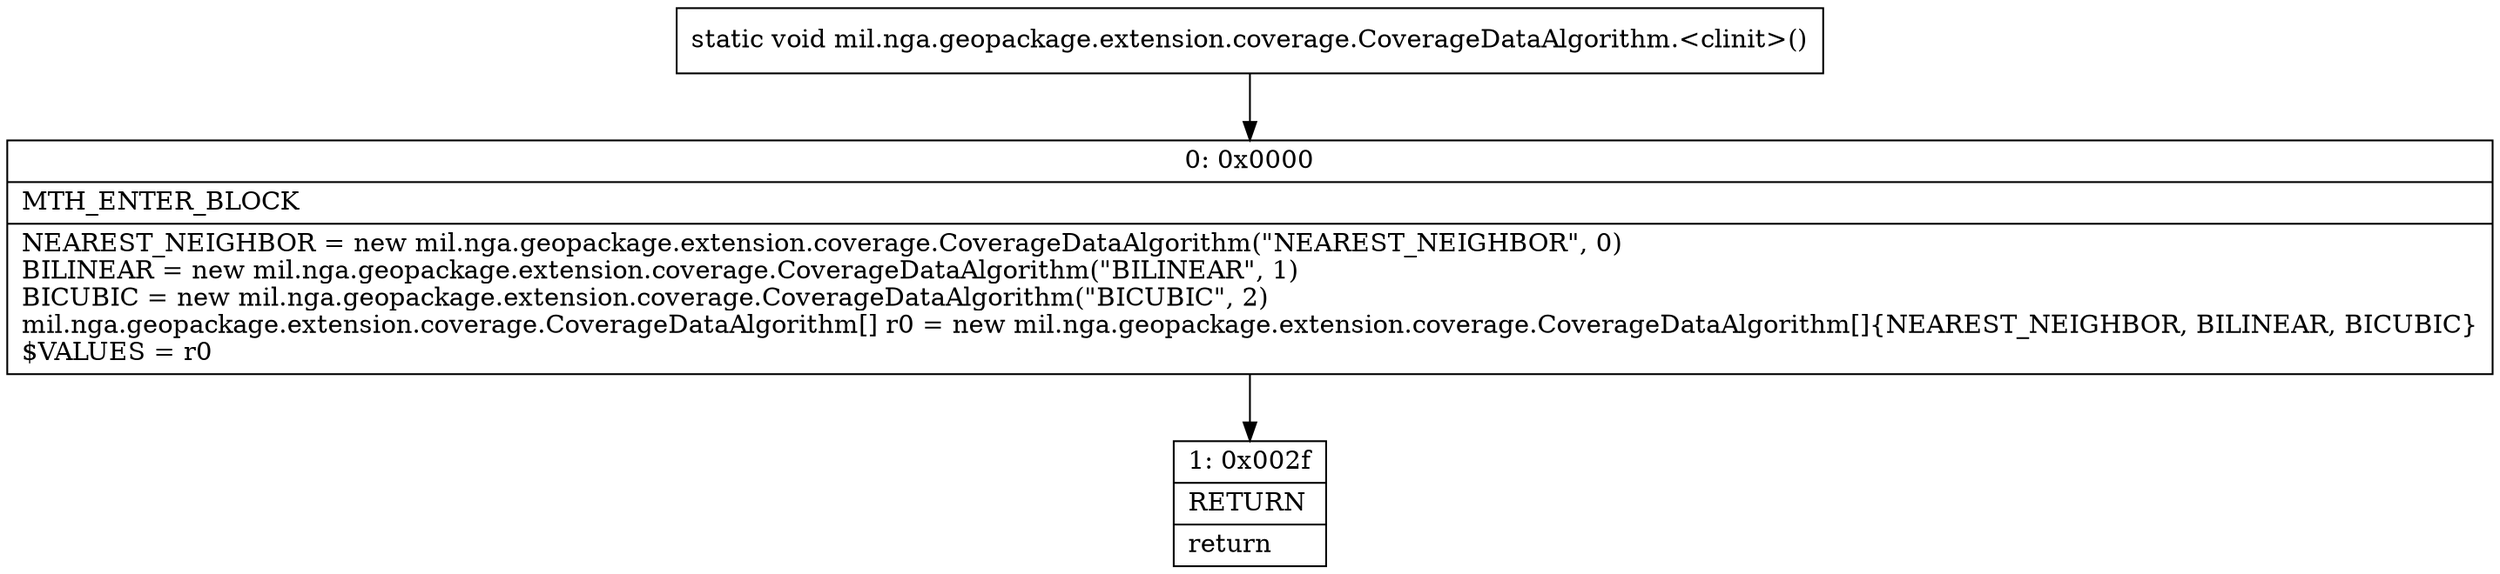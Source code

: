 digraph "CFG formil.nga.geopackage.extension.coverage.CoverageDataAlgorithm.\<clinit\>()V" {
Node_0 [shape=record,label="{0\:\ 0x0000|MTH_ENTER_BLOCK\l|NEAREST_NEIGHBOR = new mil.nga.geopackage.extension.coverage.CoverageDataAlgorithm(\"NEAREST_NEIGHBOR\", 0)\lBILINEAR = new mil.nga.geopackage.extension.coverage.CoverageDataAlgorithm(\"BILINEAR\", 1)\lBICUBIC = new mil.nga.geopackage.extension.coverage.CoverageDataAlgorithm(\"BICUBIC\", 2)\lmil.nga.geopackage.extension.coverage.CoverageDataAlgorithm[] r0 = new mil.nga.geopackage.extension.coverage.CoverageDataAlgorithm[]\{NEAREST_NEIGHBOR, BILINEAR, BICUBIC\}\l$VALUES = r0\l}"];
Node_1 [shape=record,label="{1\:\ 0x002f|RETURN\l|return\l}"];
MethodNode[shape=record,label="{static void mil.nga.geopackage.extension.coverage.CoverageDataAlgorithm.\<clinit\>() }"];
MethodNode -> Node_0;
Node_0 -> Node_1;
}

